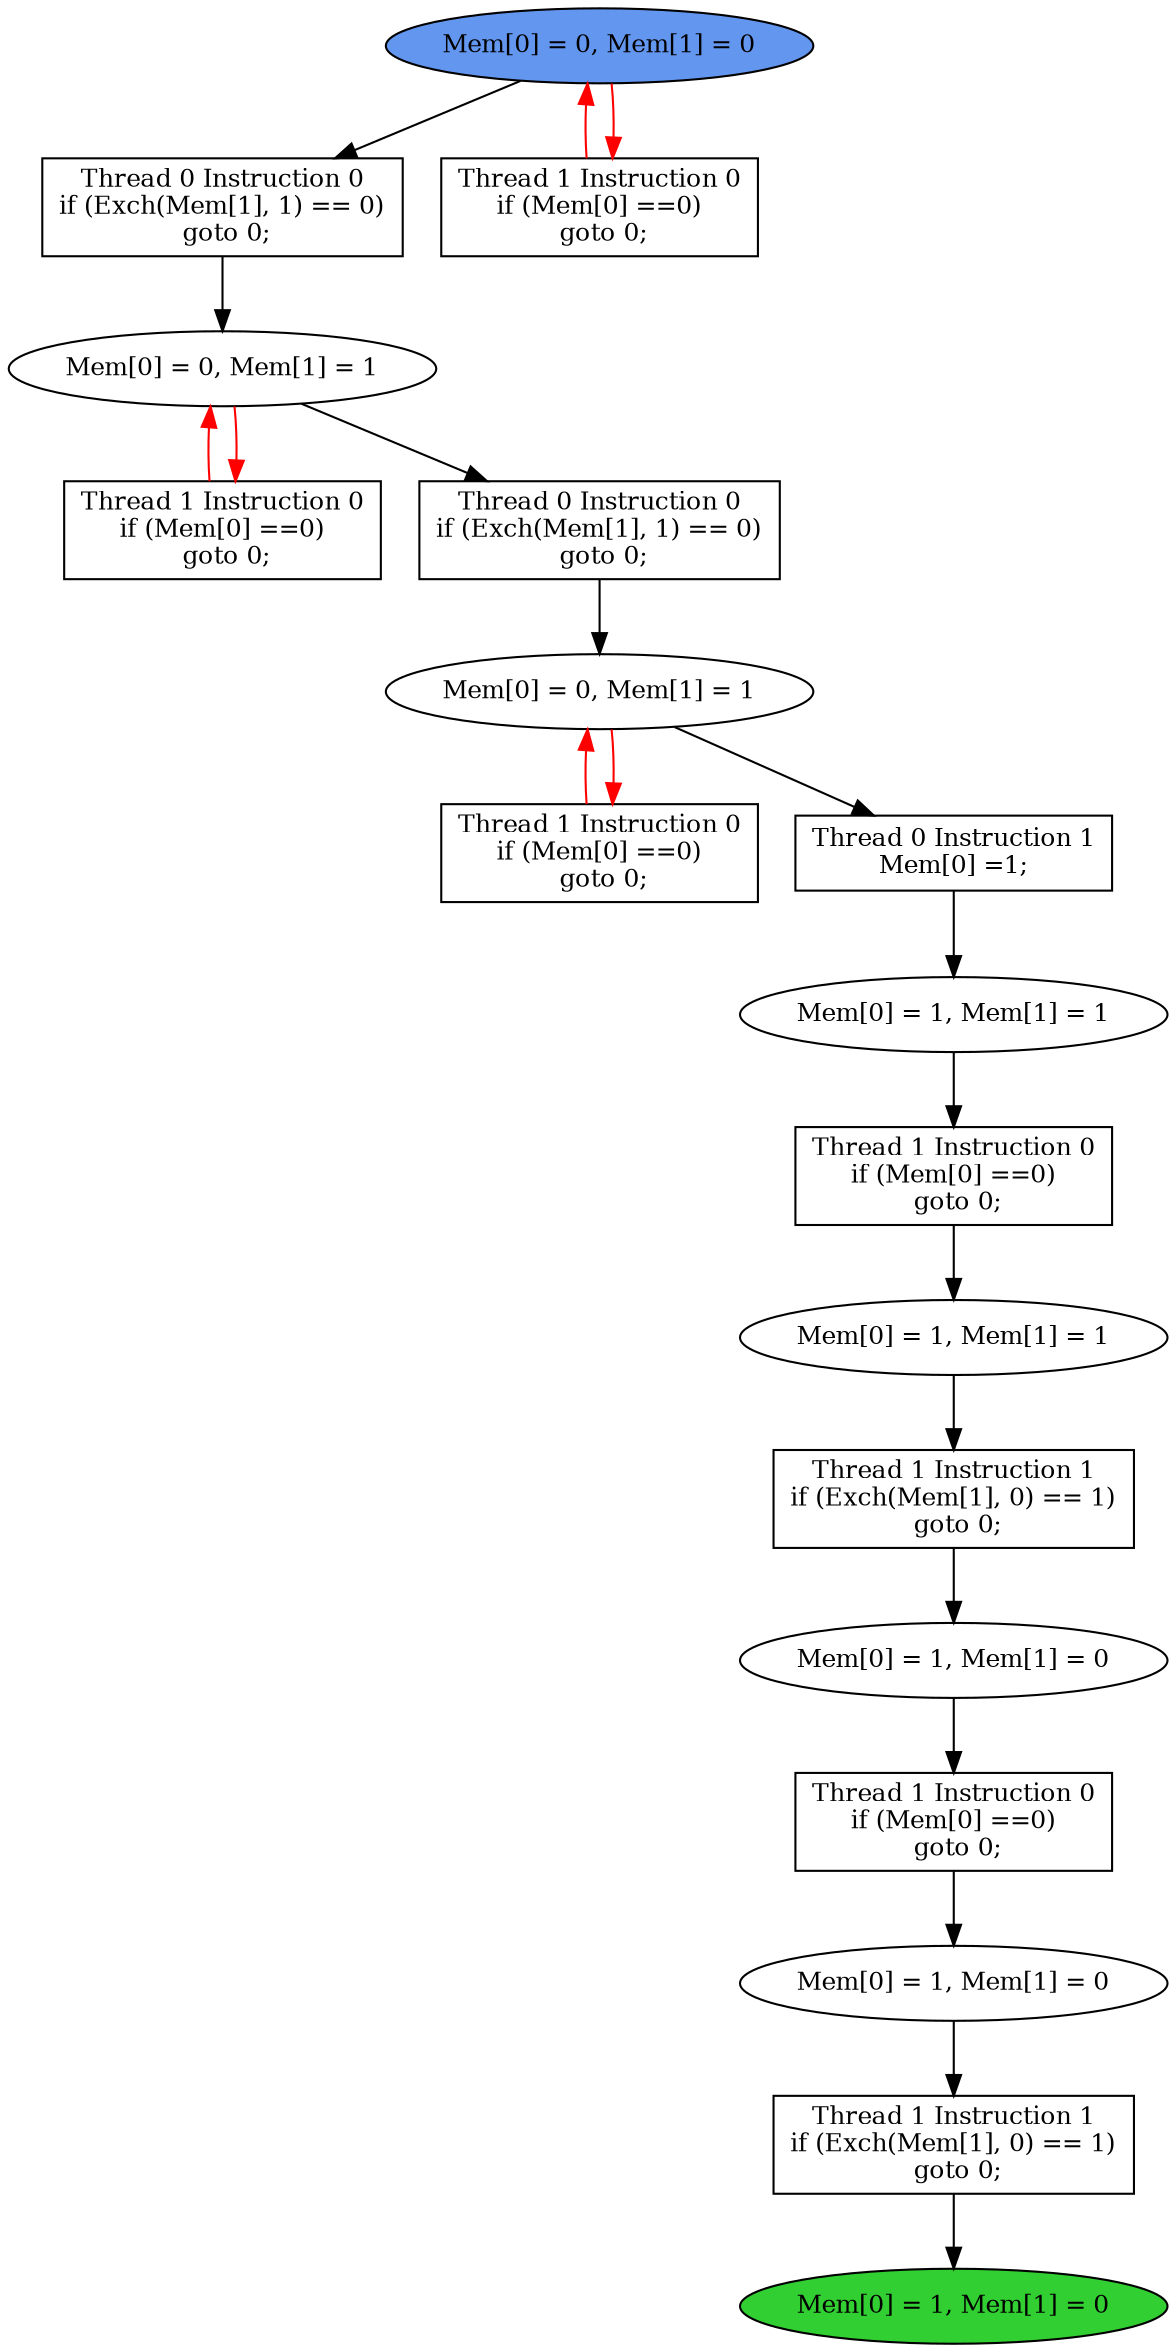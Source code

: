 digraph "graph" {
graph [fontsize=12]
node [fontsize=12]
edge [fontsize=12]
rankdir=TB;
"N18" -> "N17" [uuid = "<A0, S5>", color = "#000000", fontcolor = "#ffffff", style = "solid", label = "", dir = "forward", weight = "1"]
"N30" -> "N24" [uuid = "<A1, S4>", color = "#ff0000", fontcolor = "#ffffff", style = "solid", label = "", dir = "back", weight = "1"]
"N14" -> "N13" [uuid = "<A2, S3>", color = "#000000", fontcolor = "#ffffff", style = "solid", label = "", dir = "forward", weight = "1"]
"N28" -> "N25" [uuid = "<A3, S2>", color = "#ff0000", fontcolor = "#ffffff", style = "solid", label = "", dir = "back", weight = "1"]
"N31" -> "N30" [uuid = "<A4, S4>", color = "#000000", fontcolor = "#ffffff", style = "solid", label = "", dir = "forward", weight = "1"]
"N29" -> "N28" [uuid = "<A5, S2>", color = "#000000", fontcolor = "#ffffff", style = "solid", label = "", dir = "forward", weight = "1"]
"N20" -> "N19" [uuid = "<A6, S1>", color = "#000000", fontcolor = "#ffffff", style = "solid", label = "", dir = "forward", weight = "1"]
"N12" -> "N11" [uuid = "<A7, END>", color = "#000000", fontcolor = "#ffffff", style = "solid", label = "", dir = "forward", weight = "1"]
"N16" -> "N15" [uuid = "<A8, S0>", color = "#000000", fontcolor = "#ffffff", style = "solid", label = "", dir = "forward", weight = "1"]
"N32" -> "N23" [uuid = "<A9, START>", color = "#ff0000", fontcolor = "#ffffff", style = "solid", label = "", dir = "back", weight = "1"]
"N19" -> "N18" [uuid = "<A0, S1>", color = "#000000", fontcolor = "#ffffff", style = "solid", label = "", dir = "forward", weight = "1"]
"N30" -> "N24" [uuid = "<A1, S4>", color = "#ff0000", fontcolor = "#ffffff", style = "solid", label = "", dir = "forward", weight = "1"]
"N15" -> "N14" [uuid = "<A2, S0>", color = "#000000", fontcolor = "#ffffff", style = "solid", label = "", dir = "forward", weight = "1"]
"N28" -> "N25" [uuid = "<A3, S2>", color = "#ff0000", fontcolor = "#ffffff", style = "solid", label = "", dir = "forward", weight = "1"]
"N32" -> "N31" [uuid = "<A4, START>", color = "#000000", fontcolor = "#ffffff", style = "solid", label = "", dir = "forward", weight = "1"]
"N30" -> "N29" [uuid = "<A5, S4>", color = "#000000", fontcolor = "#ffffff", style = "solid", label = "", dir = "forward", weight = "1"]
"N28" -> "N20" [uuid = "<A6, S2>", color = "#000000", fontcolor = "#ffffff", style = "solid", label = "", dir = "forward", weight = "1"]
"N13" -> "N12" [uuid = "<A7, S3>", color = "#000000", fontcolor = "#ffffff", style = "solid", label = "", dir = "forward", weight = "1"]
"N17" -> "N16" [uuid = "<A8, S5>", color = "#000000", fontcolor = "#ffffff", style = "solid", label = "", dir = "forward", weight = "1"]
"N32" -> "N23" [uuid = "<A9, START>", color = "#ff0000", fontcolor = "#ffffff", style = "solid", label = "", dir = "forward", weight = "1"]
"N11" [uuid="END", label="Mem[0] = 1, Mem[1] = 0", fillcolor = "#31cf31", fontcolor = "#000000", shape = "ellipse", style = "filled, solid"]
"N12" [uuid="A7", label="Thread 1 Instruction 1
if (Exch(Mem[1], 0) == 1)
 goto 0;", fillcolor = "#ffffff", fontcolor = "#000000", shape = "box", style = "filled, solid"]
"N13" [uuid="S3", label="Mem[0] = 1, Mem[1] = 0", fillcolor = "#ffffff", fontcolor = "#000000", shape = "ellipse", style = "filled, solid"]
"N14" [uuid="A2", label="Thread 1 Instruction 0
if (Mem[0] ==0)
 goto 0;", fillcolor = "#ffffff", fontcolor = "#000000", shape = "box", style = "filled, solid"]
"N15" [uuid="S0", label="Mem[0] = 1, Mem[1] = 0", fillcolor = "#ffffff", fontcolor = "#000000", shape = "ellipse", style = "filled, solid"]
"N16" [uuid="A8", label="Thread 1 Instruction 1
if (Exch(Mem[1], 0) == 1)
 goto 0;", fillcolor = "#ffffff", fontcolor = "#000000", shape = "box", style = "filled, solid"]
"N17" [uuid="S5", label="Mem[0] = 1, Mem[1] = 1", fillcolor = "#ffffff", fontcolor = "#000000", shape = "ellipse", style = "filled, solid"]
"N18" [uuid="A0", label="Thread 1 Instruction 0
if (Mem[0] ==0)
 goto 0;", fillcolor = "#ffffff", fontcolor = "#000000", shape = "box", style = "filled, solid"]
"N19" [uuid="S1", label="Mem[0] = 1, Mem[1] = 1", fillcolor = "#ffffff", fontcolor = "#000000", shape = "ellipse", style = "filled, solid"]
"N20" [uuid="A6", label="Thread 0 Instruction 1
Mem[0] =1;", fillcolor = "#ffffff", fontcolor = "#000000", shape = "box", style = "filled, solid"]
"N23" [uuid="A9", label="Thread 1 Instruction 0
if (Mem[0] ==0)
 goto 0;", fillcolor = "#ffffff", fontcolor = "#000000", shape = "box", style = "filled, solid"]
"N24" [uuid="A1", label="Thread 1 Instruction 0
if (Mem[0] ==0)
 goto 0;", fillcolor = "#ffffff", fontcolor = "#000000", shape = "box", style = "filled, solid"]
"N25" [uuid="A3", label="Thread 1 Instruction 0
if (Mem[0] ==0)
 goto 0;", fillcolor = "#ffffff", fontcolor = "#000000", shape = "box", style = "filled, solid"]
"N28" [uuid="S2", label="Mem[0] = 0, Mem[1] = 1", fillcolor = "#ffffff", fontcolor = "#000000", shape = "ellipse", style = "filled, solid"]
"N29" [uuid="A5", label="Thread 0 Instruction 0
if (Exch(Mem[1], 1) == 0)
 goto 0;", fillcolor = "#ffffff", fontcolor = "#000000", shape = "box", style = "filled, solid"]
"N30" [uuid="S4", label="Mem[0] = 0, Mem[1] = 1", fillcolor = "#ffffff", fontcolor = "#000000", shape = "ellipse", style = "filled, solid"]
"N31" [uuid="A4", label="Thread 0 Instruction 0
if (Exch(Mem[1], 1) == 0)
 goto 0;", fillcolor = "#ffffff", fontcolor = "#000000", shape = "box", style = "filled, solid"]
"N32" [uuid="START", label="Mem[0] = 0, Mem[1] = 0", fillcolor = "#6396ef", fontcolor = "#000000", shape = "ellipse", style = "filled, solid"]
}